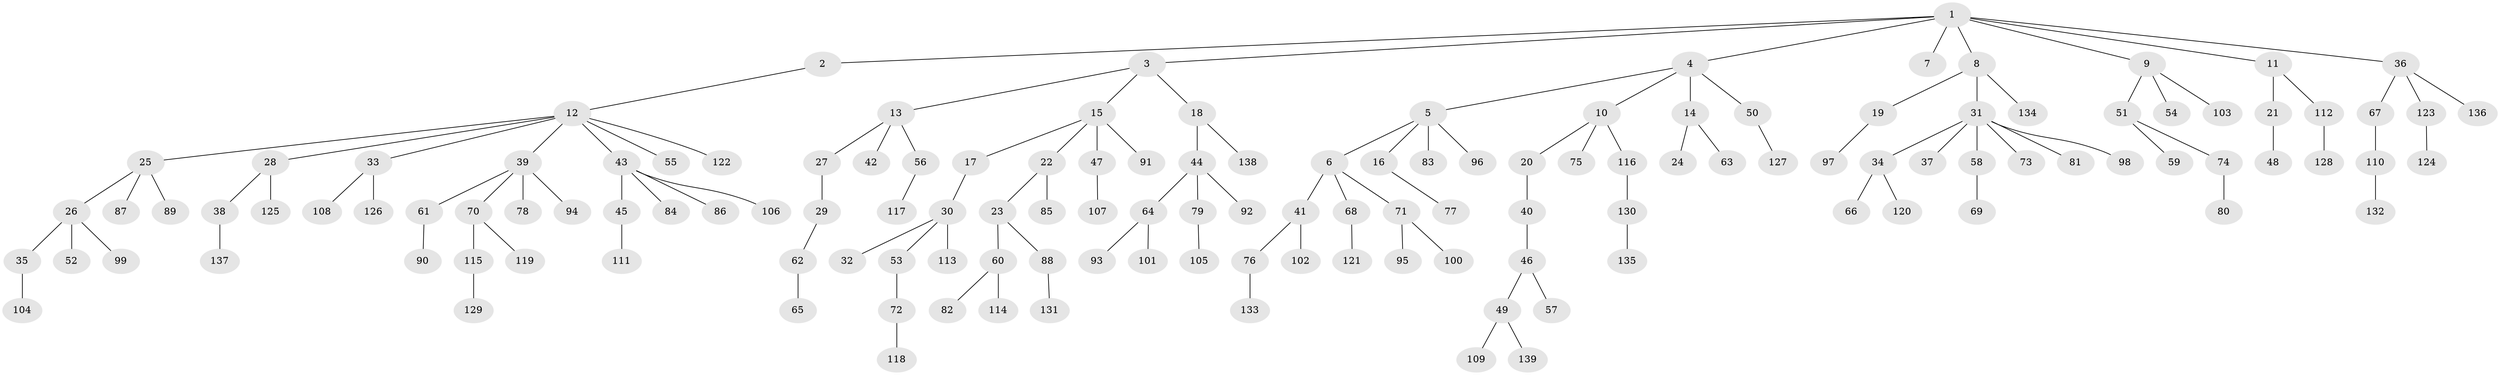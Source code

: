 // coarse degree distribution, {2: 0.25, 8: 0.017857142857142856, 4: 0.05357142857142857, 1: 0.5178571428571429, 5: 0.017857142857142856, 3: 0.125, 7: 0.017857142857142856}
// Generated by graph-tools (version 1.1) at 2025/37/03/04/25 23:37:28]
// undirected, 139 vertices, 138 edges
graph export_dot {
  node [color=gray90,style=filled];
  1;
  2;
  3;
  4;
  5;
  6;
  7;
  8;
  9;
  10;
  11;
  12;
  13;
  14;
  15;
  16;
  17;
  18;
  19;
  20;
  21;
  22;
  23;
  24;
  25;
  26;
  27;
  28;
  29;
  30;
  31;
  32;
  33;
  34;
  35;
  36;
  37;
  38;
  39;
  40;
  41;
  42;
  43;
  44;
  45;
  46;
  47;
  48;
  49;
  50;
  51;
  52;
  53;
  54;
  55;
  56;
  57;
  58;
  59;
  60;
  61;
  62;
  63;
  64;
  65;
  66;
  67;
  68;
  69;
  70;
  71;
  72;
  73;
  74;
  75;
  76;
  77;
  78;
  79;
  80;
  81;
  82;
  83;
  84;
  85;
  86;
  87;
  88;
  89;
  90;
  91;
  92;
  93;
  94;
  95;
  96;
  97;
  98;
  99;
  100;
  101;
  102;
  103;
  104;
  105;
  106;
  107;
  108;
  109;
  110;
  111;
  112;
  113;
  114;
  115;
  116;
  117;
  118;
  119;
  120;
  121;
  122;
  123;
  124;
  125;
  126;
  127;
  128;
  129;
  130;
  131;
  132;
  133;
  134;
  135;
  136;
  137;
  138;
  139;
  1 -- 2;
  1 -- 3;
  1 -- 4;
  1 -- 7;
  1 -- 8;
  1 -- 9;
  1 -- 11;
  1 -- 36;
  2 -- 12;
  3 -- 13;
  3 -- 15;
  3 -- 18;
  4 -- 5;
  4 -- 10;
  4 -- 14;
  4 -- 50;
  5 -- 6;
  5 -- 16;
  5 -- 83;
  5 -- 96;
  6 -- 41;
  6 -- 68;
  6 -- 71;
  8 -- 19;
  8 -- 31;
  8 -- 134;
  9 -- 51;
  9 -- 54;
  9 -- 103;
  10 -- 20;
  10 -- 75;
  10 -- 116;
  11 -- 21;
  11 -- 112;
  12 -- 25;
  12 -- 28;
  12 -- 33;
  12 -- 39;
  12 -- 43;
  12 -- 55;
  12 -- 122;
  13 -- 27;
  13 -- 42;
  13 -- 56;
  14 -- 24;
  14 -- 63;
  15 -- 17;
  15 -- 22;
  15 -- 47;
  15 -- 91;
  16 -- 77;
  17 -- 30;
  18 -- 44;
  18 -- 138;
  19 -- 97;
  20 -- 40;
  21 -- 48;
  22 -- 23;
  22 -- 85;
  23 -- 60;
  23 -- 88;
  25 -- 26;
  25 -- 87;
  25 -- 89;
  26 -- 35;
  26 -- 52;
  26 -- 99;
  27 -- 29;
  28 -- 38;
  28 -- 125;
  29 -- 62;
  30 -- 32;
  30 -- 53;
  30 -- 113;
  31 -- 34;
  31 -- 37;
  31 -- 58;
  31 -- 73;
  31 -- 81;
  31 -- 98;
  33 -- 108;
  33 -- 126;
  34 -- 66;
  34 -- 120;
  35 -- 104;
  36 -- 67;
  36 -- 123;
  36 -- 136;
  38 -- 137;
  39 -- 61;
  39 -- 70;
  39 -- 78;
  39 -- 94;
  40 -- 46;
  41 -- 76;
  41 -- 102;
  43 -- 45;
  43 -- 84;
  43 -- 86;
  43 -- 106;
  44 -- 64;
  44 -- 79;
  44 -- 92;
  45 -- 111;
  46 -- 49;
  46 -- 57;
  47 -- 107;
  49 -- 109;
  49 -- 139;
  50 -- 127;
  51 -- 59;
  51 -- 74;
  53 -- 72;
  56 -- 117;
  58 -- 69;
  60 -- 82;
  60 -- 114;
  61 -- 90;
  62 -- 65;
  64 -- 93;
  64 -- 101;
  67 -- 110;
  68 -- 121;
  70 -- 115;
  70 -- 119;
  71 -- 95;
  71 -- 100;
  72 -- 118;
  74 -- 80;
  76 -- 133;
  79 -- 105;
  88 -- 131;
  110 -- 132;
  112 -- 128;
  115 -- 129;
  116 -- 130;
  123 -- 124;
  130 -- 135;
}
